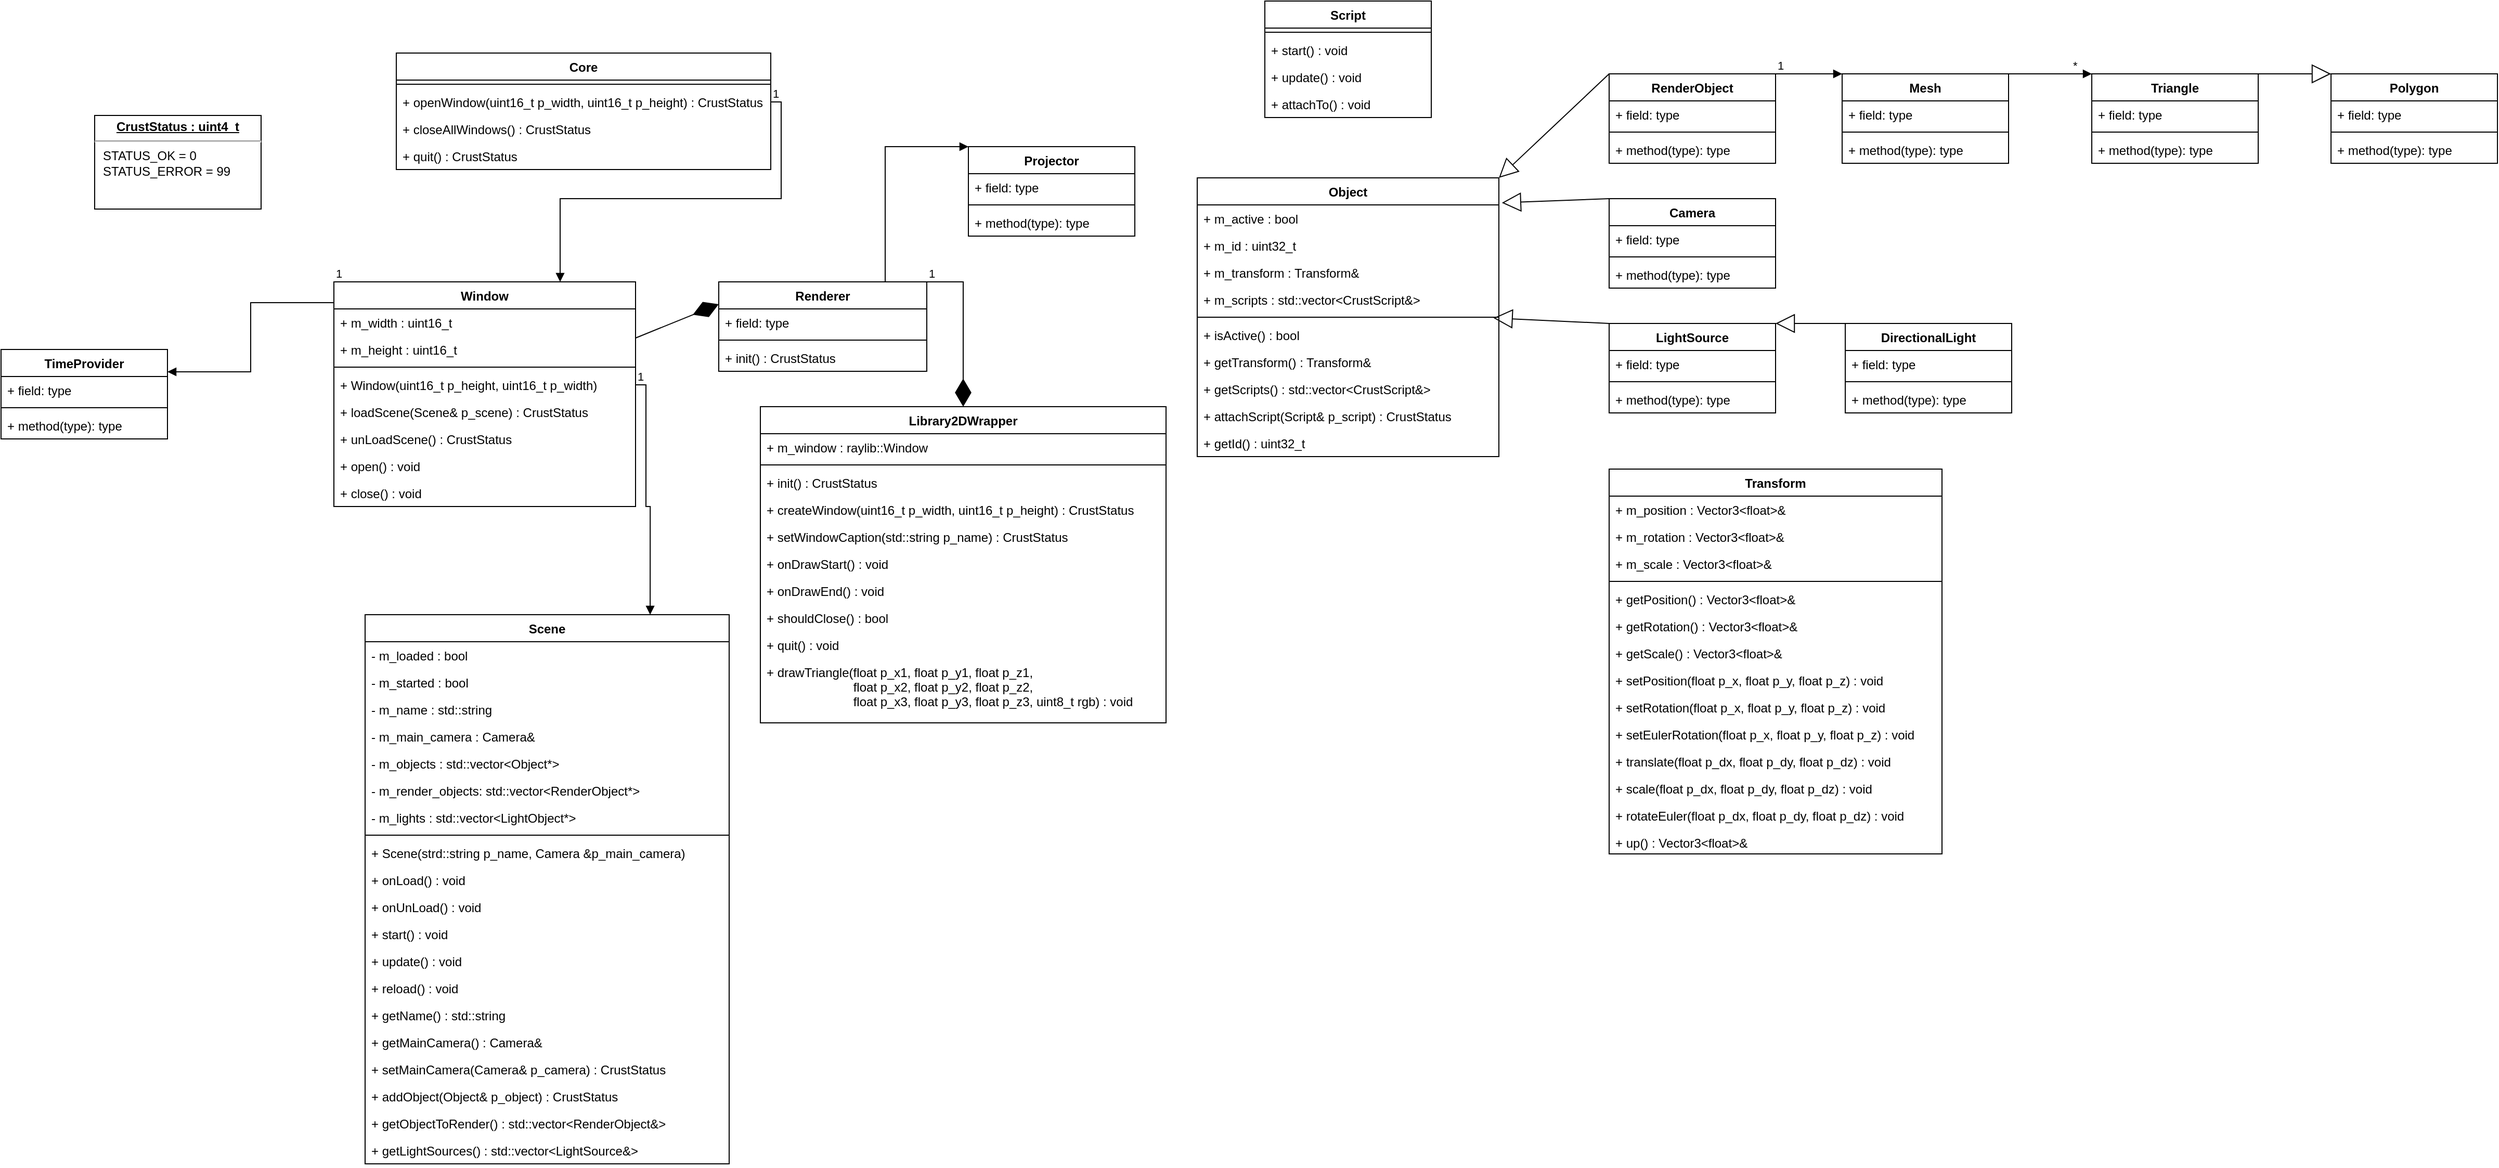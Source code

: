 <mxfile version="16.5.1" type="device"><diagram id="C5RBs43oDa-KdzZeNtuy" name="Page-1"><mxGraphModel dx="3123" dy="2575" grid="1" gridSize="10" guides="1" tooltips="1" connect="1" arrows="1" fold="1" page="1" pageScale="1" pageWidth="827" pageHeight="1169" math="0" shadow="0"><root><mxCell id="WIyWlLk6GJQsqaUBKTNV-0"/><mxCell id="WIyWlLk6GJQsqaUBKTNV-1" parent="WIyWlLk6GJQsqaUBKTNV-0"/><mxCell id="G3lqORirNVpySemwDYNr-0" value="Core" style="swimlane;fontStyle=1;align=center;verticalAlign=top;childLayout=stackLayout;horizontal=1;startSize=26;horizontalStack=0;resizeParent=1;resizeParentMax=0;resizeLast=0;collapsible=1;marginBottom=0;" parent="WIyWlLk6GJQsqaUBKTNV-1" vertex="1"><mxGeometry x="-70" y="-20" width="360" height="112" as="geometry"/></mxCell><mxCell id="G3lqORirNVpySemwDYNr-2" value="" style="line;strokeWidth=1;fillColor=none;align=left;verticalAlign=middle;spacingTop=-1;spacingLeft=3;spacingRight=3;rotatable=0;labelPosition=right;points=[];portConstraint=eastwest;" parent="G3lqORirNVpySemwDYNr-0" vertex="1"><mxGeometry y="26" width="360" height="8" as="geometry"/></mxCell><mxCell id="G3lqORirNVpySemwDYNr-3" value="+ openWindow(uint16_t p_width, uint16_t p_height) : CrustStatus" style="text;strokeColor=none;fillColor=none;align=left;verticalAlign=top;spacingLeft=4;spacingRight=4;overflow=hidden;rotatable=0;points=[[0,0.5],[1,0.5]];portConstraint=eastwest;" parent="G3lqORirNVpySemwDYNr-0" vertex="1"><mxGeometry y="34" width="360" height="26" as="geometry"/></mxCell><mxCell id="G3lqORirNVpySemwDYNr-61" value="+ closeAllWindows() : CrustStatus" style="text;strokeColor=none;fillColor=none;align=left;verticalAlign=top;spacingLeft=4;spacingRight=4;overflow=hidden;rotatable=0;points=[[0,0.5],[1,0.5]];portConstraint=eastwest;" parent="G3lqORirNVpySemwDYNr-0" vertex="1"><mxGeometry y="60" width="360" height="26" as="geometry"/></mxCell><mxCell id="G3lqORirNVpySemwDYNr-62" value="+ quit() : CrustStatus" style="text;strokeColor=none;fillColor=none;align=left;verticalAlign=top;spacingLeft=4;spacingRight=4;overflow=hidden;rotatable=0;points=[[0,0.5],[1,0.5]];portConstraint=eastwest;" parent="G3lqORirNVpySemwDYNr-0" vertex="1"><mxGeometry y="86" width="360" height="26" as="geometry"/></mxCell><mxCell id="G3lqORirNVpySemwDYNr-4" value="Window" style="swimlane;fontStyle=1;align=center;verticalAlign=top;childLayout=stackLayout;horizontal=1;startSize=26;horizontalStack=0;resizeParent=1;resizeParentMax=0;resizeLast=0;collapsible=1;marginBottom=0;" parent="WIyWlLk6GJQsqaUBKTNV-1" vertex="1"><mxGeometry x="-130" y="200" width="290" height="216" as="geometry"/></mxCell><mxCell id="G3lqORirNVpySemwDYNr-5" value="+ m_width : uint16_t&#10;" style="text;strokeColor=none;fillColor=none;align=left;verticalAlign=top;spacingLeft=4;spacingRight=4;overflow=hidden;rotatable=0;points=[[0,0.5],[1,0.5]];portConstraint=eastwest;" parent="G3lqORirNVpySemwDYNr-4" vertex="1"><mxGeometry y="26" width="290" height="26" as="geometry"/></mxCell><mxCell id="G3lqORirNVpySemwDYNr-72" value="+ m_height : uint16_t&#10;" style="text;strokeColor=none;fillColor=none;align=left;verticalAlign=top;spacingLeft=4;spacingRight=4;overflow=hidden;rotatable=0;points=[[0,0.5],[1,0.5]];portConstraint=eastwest;" parent="G3lqORirNVpySemwDYNr-4" vertex="1"><mxGeometry y="52" width="290" height="26" as="geometry"/></mxCell><mxCell id="G3lqORirNVpySemwDYNr-6" value="" style="line;strokeWidth=1;fillColor=none;align=left;verticalAlign=middle;spacingTop=-1;spacingLeft=3;spacingRight=3;rotatable=0;labelPosition=right;points=[];portConstraint=eastwest;" parent="G3lqORirNVpySemwDYNr-4" vertex="1"><mxGeometry y="78" width="290" height="8" as="geometry"/></mxCell><mxCell id="G3lqORirNVpySemwDYNr-7" value="+ Window(uint16_t p_height, uint16_t p_width) " style="text;strokeColor=none;fillColor=none;align=left;verticalAlign=top;spacingLeft=4;spacingRight=4;overflow=hidden;rotatable=0;points=[[0,0.5],[1,0.5]];portConstraint=eastwest;" parent="G3lqORirNVpySemwDYNr-4" vertex="1"><mxGeometry y="86" width="290" height="26" as="geometry"/></mxCell><mxCell id="G3lqORirNVpySemwDYNr-68" value="+ loadScene(Scene&amp; p_scene) : CrustStatus" style="text;strokeColor=none;fillColor=none;align=left;verticalAlign=top;spacingLeft=4;spacingRight=4;overflow=hidden;rotatable=0;points=[[0,0.5],[1,0.5]];portConstraint=eastwest;" parent="G3lqORirNVpySemwDYNr-4" vertex="1"><mxGeometry y="112" width="290" height="26" as="geometry"/></mxCell><mxCell id="G3lqORirNVpySemwDYNr-71" value="+ unLoadScene() : CrustStatus" style="text;strokeColor=none;fillColor=none;align=left;verticalAlign=top;spacingLeft=4;spacingRight=4;overflow=hidden;rotatable=0;points=[[0,0.5],[1,0.5]];portConstraint=eastwest;" parent="G3lqORirNVpySemwDYNr-4" vertex="1"><mxGeometry y="138" width="290" height="26" as="geometry"/></mxCell><mxCell id="G3lqORirNVpySemwDYNr-69" value="+ open() : void" style="text;strokeColor=none;fillColor=none;align=left;verticalAlign=top;spacingLeft=4;spacingRight=4;overflow=hidden;rotatable=0;points=[[0,0.5],[1,0.5]];portConstraint=eastwest;" parent="G3lqORirNVpySemwDYNr-4" vertex="1"><mxGeometry y="164" width="290" height="26" as="geometry"/></mxCell><mxCell id="G3lqORirNVpySemwDYNr-70" value="+ close() : void" style="text;strokeColor=none;fillColor=none;align=left;verticalAlign=top;spacingLeft=4;spacingRight=4;overflow=hidden;rotatable=0;points=[[0,0.5],[1,0.5]];portConstraint=eastwest;" parent="G3lqORirNVpySemwDYNr-4" vertex="1"><mxGeometry y="190" width="290" height="26" as="geometry"/></mxCell><mxCell id="G3lqORirNVpySemwDYNr-8" value="Renderer" style="swimlane;fontStyle=1;align=center;verticalAlign=top;childLayout=stackLayout;horizontal=1;startSize=26;horizontalStack=0;resizeParent=1;resizeParentMax=0;resizeLast=0;collapsible=1;marginBottom=0;" parent="WIyWlLk6GJQsqaUBKTNV-1" vertex="1"><mxGeometry x="240" y="200" width="200" height="86" as="geometry"/></mxCell><mxCell id="G3lqORirNVpySemwDYNr-13" value="+ field: type" style="text;strokeColor=none;fillColor=none;align=left;verticalAlign=top;spacingLeft=4;spacingRight=4;overflow=hidden;rotatable=0;points=[[0,0.5],[1,0.5]];portConstraint=eastwest;" parent="G3lqORirNVpySemwDYNr-8" vertex="1"><mxGeometry y="26" width="200" height="26" as="geometry"/></mxCell><mxCell id="G3lqORirNVpySemwDYNr-10" value="" style="line;strokeWidth=1;fillColor=none;align=left;verticalAlign=middle;spacingTop=-1;spacingLeft=3;spacingRight=3;rotatable=0;labelPosition=right;points=[];portConstraint=eastwest;" parent="G3lqORirNVpySemwDYNr-8" vertex="1"><mxGeometry y="52" width="200" height="8" as="geometry"/></mxCell><mxCell id="G3lqORirNVpySemwDYNr-11" value="+ init() : CrustStatus" style="text;strokeColor=none;fillColor=none;align=left;verticalAlign=top;spacingLeft=4;spacingRight=4;overflow=hidden;rotatable=0;points=[[0,0.5],[1,0.5]];portConstraint=eastwest;" parent="G3lqORirNVpySemwDYNr-8" vertex="1"><mxGeometry y="60" width="200" height="26" as="geometry"/></mxCell><mxCell id="G3lqORirNVpySemwDYNr-12" value="Library2DWrapper" style="swimlane;fontStyle=1;align=center;verticalAlign=top;childLayout=stackLayout;horizontal=1;startSize=26;horizontalStack=0;resizeParent=1;resizeParentMax=0;resizeLast=0;collapsible=1;marginBottom=0;" parent="WIyWlLk6GJQsqaUBKTNV-1" vertex="1"><mxGeometry x="280" y="320" width="390" height="304" as="geometry"/></mxCell><mxCell id="G3lqORirNVpySemwDYNr-9" value="+ m_window : raylib::Window" style="text;strokeColor=none;fillColor=none;align=left;verticalAlign=top;spacingLeft=4;spacingRight=4;overflow=hidden;rotatable=0;points=[[0,0.5],[1,0.5]];portConstraint=eastwest;" parent="G3lqORirNVpySemwDYNr-12" vertex="1"><mxGeometry y="26" width="390" height="26" as="geometry"/></mxCell><mxCell id="G3lqORirNVpySemwDYNr-14" value="" style="line;strokeWidth=1;fillColor=none;align=left;verticalAlign=middle;spacingTop=-1;spacingLeft=3;spacingRight=3;rotatable=0;labelPosition=right;points=[];portConstraint=eastwest;" parent="G3lqORirNVpySemwDYNr-12" vertex="1"><mxGeometry y="52" width="390" height="8" as="geometry"/></mxCell><mxCell id="G3lqORirNVpySemwDYNr-119" value="+ init() : CrustStatus" style="text;strokeColor=none;fillColor=none;align=left;verticalAlign=top;spacingLeft=4;spacingRight=4;overflow=hidden;rotatable=0;points=[[0,0.5],[1,0.5]];portConstraint=eastwest;" parent="G3lqORirNVpySemwDYNr-12" vertex="1"><mxGeometry y="60" width="390" height="26" as="geometry"/></mxCell><mxCell id="G3lqORirNVpySemwDYNr-120" value="+ createWindow(uint16_t p_width, uint16_t p_height) : CrustStatus" style="text;strokeColor=none;fillColor=none;align=left;verticalAlign=top;spacingLeft=4;spacingRight=4;overflow=hidden;rotatable=0;points=[[0,0.5],[1,0.5]];portConstraint=eastwest;" parent="G3lqORirNVpySemwDYNr-12" vertex="1"><mxGeometry y="86" width="390" height="26" as="geometry"/></mxCell><mxCell id="G3lqORirNVpySemwDYNr-121" value="+ setWindowCaption(std::string p_name) : CrustStatus" style="text;strokeColor=none;fillColor=none;align=left;verticalAlign=top;spacingLeft=4;spacingRight=4;overflow=hidden;rotatable=0;points=[[0,0.5],[1,0.5]];portConstraint=eastwest;" parent="G3lqORirNVpySemwDYNr-12" vertex="1"><mxGeometry y="112" width="390" height="26" as="geometry"/></mxCell><mxCell id="G3lqORirNVpySemwDYNr-123" value="+ onDrawStart() : void" style="text;strokeColor=none;fillColor=none;align=left;verticalAlign=top;spacingLeft=4;spacingRight=4;overflow=hidden;rotatable=0;points=[[0,0.5],[1,0.5]];portConstraint=eastwest;" parent="G3lqORirNVpySemwDYNr-12" vertex="1"><mxGeometry y="138" width="390" height="26" as="geometry"/></mxCell><mxCell id="G3lqORirNVpySemwDYNr-124" value="+ onDrawEnd() : void" style="text;strokeColor=none;fillColor=none;align=left;verticalAlign=top;spacingLeft=4;spacingRight=4;overflow=hidden;rotatable=0;points=[[0,0.5],[1,0.5]];portConstraint=eastwest;" parent="G3lqORirNVpySemwDYNr-12" vertex="1"><mxGeometry y="164" width="390" height="26" as="geometry"/></mxCell><mxCell id="G3lqORirNVpySemwDYNr-125" value="+ shouldClose() : bool" style="text;strokeColor=none;fillColor=none;align=left;verticalAlign=top;spacingLeft=4;spacingRight=4;overflow=hidden;rotatable=0;points=[[0,0.5],[1,0.5]];portConstraint=eastwest;" parent="G3lqORirNVpySemwDYNr-12" vertex="1"><mxGeometry y="190" width="390" height="26" as="geometry"/></mxCell><mxCell id="G3lqORirNVpySemwDYNr-126" value="+ quit() : void" style="text;strokeColor=none;fillColor=none;align=left;verticalAlign=top;spacingLeft=4;spacingRight=4;overflow=hidden;rotatable=0;points=[[0,0.5],[1,0.5]];portConstraint=eastwest;" parent="G3lqORirNVpySemwDYNr-12" vertex="1"><mxGeometry y="216" width="390" height="26" as="geometry"/></mxCell><mxCell id="G3lqORirNVpySemwDYNr-122" value="+ drawTriangle(float p_x1, float p_y1, float p_z1, &#10;                         float p_x2, float p_y2, float p_z2, &#10;                         float p_x3, float p_y3, float p_z3, uint8_t rgb) : void" style="text;strokeColor=none;fillColor=none;align=left;verticalAlign=top;spacingLeft=4;spacingRight=4;overflow=hidden;rotatable=0;points=[[0,0.5],[1,0.5]];portConstraint=eastwest;" parent="G3lqORirNVpySemwDYNr-12" vertex="1"><mxGeometry y="242" width="390" height="62" as="geometry"/></mxCell><mxCell id="G3lqORirNVpySemwDYNr-16" value="Scene" style="swimlane;fontStyle=1;align=center;verticalAlign=top;childLayout=stackLayout;horizontal=1;startSize=26;horizontalStack=0;resizeParent=1;resizeParentMax=0;resizeLast=0;collapsible=1;marginBottom=0;" parent="WIyWlLk6GJQsqaUBKTNV-1" vertex="1"><mxGeometry x="-100" y="520" width="350" height="528" as="geometry"/></mxCell><mxCell id="G3lqORirNVpySemwDYNr-17" value="- m_loaded : bool&#10;" style="text;strokeColor=none;fillColor=none;align=left;verticalAlign=top;spacingLeft=4;spacingRight=4;overflow=hidden;rotatable=0;points=[[0,0.5],[1,0.5]];portConstraint=eastwest;" parent="G3lqORirNVpySemwDYNr-16" vertex="1"><mxGeometry y="26" width="350" height="26" as="geometry"/></mxCell><mxCell id="G3lqORirNVpySemwDYNr-63" value="- m_started : bool&#10;" style="text;strokeColor=none;fillColor=none;align=left;verticalAlign=top;spacingLeft=4;spacingRight=4;overflow=hidden;rotatable=0;points=[[0,0.5],[1,0.5]];portConstraint=eastwest;" parent="G3lqORirNVpySemwDYNr-16" vertex="1"><mxGeometry y="52" width="350" height="26" as="geometry"/></mxCell><mxCell id="G3lqORirNVpySemwDYNr-81" value="- m_name : std::string" style="text;strokeColor=none;fillColor=none;align=left;verticalAlign=top;spacingLeft=4;spacingRight=4;overflow=hidden;rotatable=0;points=[[0,0.5],[1,0.5]];portConstraint=eastwest;" parent="G3lqORirNVpySemwDYNr-16" vertex="1"><mxGeometry y="78" width="350" height="26" as="geometry"/></mxCell><mxCell id="G3lqORirNVpySemwDYNr-82" value="- m_main_camera : Camera&amp;" style="text;strokeColor=none;fillColor=none;align=left;verticalAlign=top;spacingLeft=4;spacingRight=4;overflow=hidden;rotatable=0;points=[[0,0.5],[1,0.5]];portConstraint=eastwest;" parent="G3lqORirNVpySemwDYNr-16" vertex="1"><mxGeometry y="104" width="350" height="26" as="geometry"/></mxCell><mxCell id="G3lqORirNVpySemwDYNr-65" value="- m_objects : std::vector&lt;Object*&gt;" style="text;strokeColor=none;fillColor=none;align=left;verticalAlign=top;spacingLeft=4;spacingRight=4;overflow=hidden;rotatable=0;points=[[0,0.5],[1,0.5]];portConstraint=eastwest;" parent="G3lqORirNVpySemwDYNr-16" vertex="1"><mxGeometry y="130" width="350" height="26" as="geometry"/></mxCell><mxCell id="G3lqORirNVpySemwDYNr-67" value="- m_render_objects: std::vector&lt;RenderObject*&gt;" style="text;strokeColor=none;fillColor=none;align=left;verticalAlign=top;spacingLeft=4;spacingRight=4;overflow=hidden;rotatable=0;points=[[0,0.5],[1,0.5]];portConstraint=eastwest;" parent="G3lqORirNVpySemwDYNr-16" vertex="1"><mxGeometry y="156" width="350" height="26" as="geometry"/></mxCell><mxCell id="G3lqORirNVpySemwDYNr-66" value="- m_lights : std::vector&lt;LightObject*&gt;" style="text;strokeColor=none;fillColor=none;align=left;verticalAlign=top;spacingLeft=4;spacingRight=4;overflow=hidden;rotatable=0;points=[[0,0.5],[1,0.5]];portConstraint=eastwest;" parent="G3lqORirNVpySemwDYNr-16" vertex="1"><mxGeometry y="182" width="350" height="26" as="geometry"/></mxCell><mxCell id="G3lqORirNVpySemwDYNr-18" value="" style="line;strokeWidth=1;fillColor=none;align=left;verticalAlign=middle;spacingTop=-1;spacingLeft=3;spacingRight=3;rotatable=0;labelPosition=right;points=[];portConstraint=eastwest;" parent="G3lqORirNVpySemwDYNr-16" vertex="1"><mxGeometry y="208" width="350" height="8" as="geometry"/></mxCell><mxCell id="G3lqORirNVpySemwDYNr-19" value="+ Scene(strd::string p_name, Camera &amp;p_main_camera)" style="text;strokeColor=none;fillColor=none;align=left;verticalAlign=top;spacingLeft=4;spacingRight=4;overflow=hidden;rotatable=0;points=[[0,0.5],[1,0.5]];portConstraint=eastwest;" parent="G3lqORirNVpySemwDYNr-16" vertex="1"><mxGeometry y="216" width="350" height="26" as="geometry"/></mxCell><mxCell id="G3lqORirNVpySemwDYNr-83" value="+ onLoad() : void" style="text;strokeColor=none;fillColor=none;align=left;verticalAlign=top;spacingLeft=4;spacingRight=4;overflow=hidden;rotatable=0;points=[[0,0.5],[1,0.5]];portConstraint=eastwest;" parent="G3lqORirNVpySemwDYNr-16" vertex="1"><mxGeometry y="242" width="350" height="26" as="geometry"/></mxCell><mxCell id="G3lqORirNVpySemwDYNr-85" value="+ onUnLoad() : void" style="text;strokeColor=none;fillColor=none;align=left;verticalAlign=top;spacingLeft=4;spacingRight=4;overflow=hidden;rotatable=0;points=[[0,0.5],[1,0.5]];portConstraint=eastwest;" parent="G3lqORirNVpySemwDYNr-16" vertex="1"><mxGeometry y="268" width="350" height="26" as="geometry"/></mxCell><mxCell id="G3lqORirNVpySemwDYNr-84" value="+ start() : void" style="text;strokeColor=none;fillColor=none;align=left;verticalAlign=top;spacingLeft=4;spacingRight=4;overflow=hidden;rotatable=0;points=[[0,0.5],[1,0.5]];portConstraint=eastwest;" parent="G3lqORirNVpySemwDYNr-16" vertex="1"><mxGeometry y="294" width="350" height="26" as="geometry"/></mxCell><mxCell id="G3lqORirNVpySemwDYNr-88" value="+ update() : void" style="text;strokeColor=none;fillColor=none;align=left;verticalAlign=top;spacingLeft=4;spacingRight=4;overflow=hidden;rotatable=0;points=[[0,0.5],[1,0.5]];portConstraint=eastwest;" parent="G3lqORirNVpySemwDYNr-16" vertex="1"><mxGeometry y="320" width="350" height="26" as="geometry"/></mxCell><mxCell id="G3lqORirNVpySemwDYNr-86" value="+ reload() : void" style="text;strokeColor=none;fillColor=none;align=left;verticalAlign=top;spacingLeft=4;spacingRight=4;overflow=hidden;rotatable=0;points=[[0,0.5],[1,0.5]];portConstraint=eastwest;" parent="G3lqORirNVpySemwDYNr-16" vertex="1"><mxGeometry y="346" width="350" height="26" as="geometry"/></mxCell><mxCell id="G3lqORirNVpySemwDYNr-93" value="+ getName() : std::string" style="text;strokeColor=none;fillColor=none;align=left;verticalAlign=top;spacingLeft=4;spacingRight=4;overflow=hidden;rotatable=0;points=[[0,0.5],[1,0.5]];portConstraint=eastwest;" parent="G3lqORirNVpySemwDYNr-16" vertex="1"><mxGeometry y="372" width="350" height="26" as="geometry"/></mxCell><mxCell id="G3lqORirNVpySemwDYNr-87" value="+ getMainCamera() : Camera&amp;" style="text;strokeColor=none;fillColor=none;align=left;verticalAlign=top;spacingLeft=4;spacingRight=4;overflow=hidden;rotatable=0;points=[[0,0.5],[1,0.5]];portConstraint=eastwest;" parent="G3lqORirNVpySemwDYNr-16" vertex="1"><mxGeometry y="398" width="350" height="26" as="geometry"/></mxCell><mxCell id="G3lqORirNVpySemwDYNr-89" value="+ setMainCamera(Camera&amp; p_camera) : CrustStatus" style="text;strokeColor=none;fillColor=none;align=left;verticalAlign=top;spacingLeft=4;spacingRight=4;overflow=hidden;rotatable=0;points=[[0,0.5],[1,0.5]];portConstraint=eastwest;" parent="G3lqORirNVpySemwDYNr-16" vertex="1"><mxGeometry y="424" width="350" height="26" as="geometry"/></mxCell><mxCell id="G3lqORirNVpySemwDYNr-90" value="+ addObject(Object&amp; p_object) : CrustStatus" style="text;strokeColor=none;fillColor=none;align=left;verticalAlign=top;spacingLeft=4;spacingRight=4;overflow=hidden;rotatable=0;points=[[0,0.5],[1,0.5]];portConstraint=eastwest;" parent="G3lqORirNVpySemwDYNr-16" vertex="1"><mxGeometry y="450" width="350" height="26" as="geometry"/></mxCell><mxCell id="G3lqORirNVpySemwDYNr-91" value="+ getObjectToRender() : std::vector&lt;RenderObject&amp;&gt;" style="text;strokeColor=none;fillColor=none;align=left;verticalAlign=top;spacingLeft=4;spacingRight=4;overflow=hidden;rotatable=0;points=[[0,0.5],[1,0.5]];portConstraint=eastwest;" parent="G3lqORirNVpySemwDYNr-16" vertex="1"><mxGeometry y="476" width="350" height="26" as="geometry"/></mxCell><mxCell id="G3lqORirNVpySemwDYNr-92" value="+ getLightSources() : std::vector&lt;LightSource&amp;&gt;" style="text;strokeColor=none;fillColor=none;align=left;verticalAlign=top;spacingLeft=4;spacingRight=4;overflow=hidden;rotatable=0;points=[[0,0.5],[1,0.5]];portConstraint=eastwest;" parent="G3lqORirNVpySemwDYNr-16" vertex="1"><mxGeometry y="502" width="350" height="26" as="geometry"/></mxCell><mxCell id="G3lqORirNVpySemwDYNr-20" value="Object" style="swimlane;fontStyle=1;align=center;verticalAlign=top;childLayout=stackLayout;horizontal=1;startSize=26;horizontalStack=0;resizeParent=1;resizeParentMax=0;resizeLast=0;collapsible=1;marginBottom=0;" parent="WIyWlLk6GJQsqaUBKTNV-1" vertex="1"><mxGeometry x="700" y="100" width="290" height="268" as="geometry"/></mxCell><mxCell id="G3lqORirNVpySemwDYNr-21" value="+ m_active : bool" style="text;strokeColor=none;fillColor=none;align=left;verticalAlign=top;spacingLeft=4;spacingRight=4;overflow=hidden;rotatable=0;points=[[0,0.5],[1,0.5]];portConstraint=eastwest;" parent="G3lqORirNVpySemwDYNr-20" vertex="1"><mxGeometry y="26" width="290" height="26" as="geometry"/></mxCell><mxCell id="G3lqORirNVpySemwDYNr-114" value="+ m_id : uint32_t" style="text;strokeColor=none;fillColor=none;align=left;verticalAlign=top;spacingLeft=4;spacingRight=4;overflow=hidden;rotatable=0;points=[[0,0.5],[1,0.5]];portConstraint=eastwest;" parent="G3lqORirNVpySemwDYNr-20" vertex="1"><mxGeometry y="52" width="290" height="26" as="geometry"/></mxCell><mxCell id="G3lqORirNVpySemwDYNr-112" value="+ m_transform : Transform&amp;" style="text;strokeColor=none;fillColor=none;align=left;verticalAlign=top;spacingLeft=4;spacingRight=4;overflow=hidden;rotatable=0;points=[[0,0.5],[1,0.5]];portConstraint=eastwest;" parent="G3lqORirNVpySemwDYNr-20" vertex="1"><mxGeometry y="78" width="290" height="26" as="geometry"/></mxCell><mxCell id="G3lqORirNVpySemwDYNr-113" value="+ m_scripts : std::vector&lt;CrustScript&amp;&gt;" style="text;strokeColor=none;fillColor=none;align=left;verticalAlign=top;spacingLeft=4;spacingRight=4;overflow=hidden;rotatable=0;points=[[0,0.5],[1,0.5]];portConstraint=eastwest;" parent="G3lqORirNVpySemwDYNr-20" vertex="1"><mxGeometry y="104" width="290" height="26" as="geometry"/></mxCell><mxCell id="G3lqORirNVpySemwDYNr-22" value="" style="line;strokeWidth=1;fillColor=none;align=left;verticalAlign=middle;spacingTop=-1;spacingLeft=3;spacingRight=3;rotatable=0;labelPosition=right;points=[];portConstraint=eastwest;" parent="G3lqORirNVpySemwDYNr-20" vertex="1"><mxGeometry y="130" width="290" height="8" as="geometry"/></mxCell><mxCell id="G3lqORirNVpySemwDYNr-23" value="+ isActive() : bool&#10;" style="text;strokeColor=none;fillColor=none;align=left;verticalAlign=top;spacingLeft=4;spacingRight=4;overflow=hidden;rotatable=0;points=[[0,0.5],[1,0.5]];portConstraint=eastwest;" parent="G3lqORirNVpySemwDYNr-20" vertex="1"><mxGeometry y="138" width="290" height="26" as="geometry"/></mxCell><mxCell id="G3lqORirNVpySemwDYNr-115" value="+ getTransform() : Transform&amp;" style="text;strokeColor=none;fillColor=none;align=left;verticalAlign=top;spacingLeft=4;spacingRight=4;overflow=hidden;rotatable=0;points=[[0,0.5],[1,0.5]];portConstraint=eastwest;" parent="G3lqORirNVpySemwDYNr-20" vertex="1"><mxGeometry y="164" width="290" height="26" as="geometry"/></mxCell><mxCell id="G3lqORirNVpySemwDYNr-116" value="+ getScripts() : std::vector&lt;CrustScript&amp;&gt;" style="text;strokeColor=none;fillColor=none;align=left;verticalAlign=top;spacingLeft=4;spacingRight=4;overflow=hidden;rotatable=0;points=[[0,0.5],[1,0.5]];portConstraint=eastwest;" parent="G3lqORirNVpySemwDYNr-20" vertex="1"><mxGeometry y="190" width="290" height="26" as="geometry"/></mxCell><mxCell id="G3lqORirNVpySemwDYNr-117" value="+ attachScript(Script&amp; p_script) : CrustStatus" style="text;strokeColor=none;fillColor=none;align=left;verticalAlign=top;spacingLeft=4;spacingRight=4;overflow=hidden;rotatable=0;points=[[0,0.5],[1,0.5]];portConstraint=eastwest;" parent="G3lqORirNVpySemwDYNr-20" vertex="1"><mxGeometry y="216" width="290" height="26" as="geometry"/></mxCell><mxCell id="G3lqORirNVpySemwDYNr-118" value="+ getId() : uint32_t" style="text;strokeColor=none;fillColor=none;align=left;verticalAlign=top;spacingLeft=4;spacingRight=4;overflow=hidden;rotatable=0;points=[[0,0.5],[1,0.5]];portConstraint=eastwest;" parent="G3lqORirNVpySemwDYNr-20" vertex="1"><mxGeometry y="242" width="290" height="26" as="geometry"/></mxCell><mxCell id="G3lqORirNVpySemwDYNr-24" value="RenderObject" style="swimlane;fontStyle=1;align=center;verticalAlign=top;childLayout=stackLayout;horizontal=1;startSize=26;horizontalStack=0;resizeParent=1;resizeParentMax=0;resizeLast=0;collapsible=1;marginBottom=0;" parent="WIyWlLk6GJQsqaUBKTNV-1" vertex="1"><mxGeometry x="1096" width="160" height="86" as="geometry"/></mxCell><mxCell id="G3lqORirNVpySemwDYNr-25" value="+ field: type" style="text;strokeColor=none;fillColor=none;align=left;verticalAlign=top;spacingLeft=4;spacingRight=4;overflow=hidden;rotatable=0;points=[[0,0.5],[1,0.5]];portConstraint=eastwest;" parent="G3lqORirNVpySemwDYNr-24" vertex="1"><mxGeometry y="26" width="160" height="26" as="geometry"/></mxCell><mxCell id="G3lqORirNVpySemwDYNr-26" value="" style="line;strokeWidth=1;fillColor=none;align=left;verticalAlign=middle;spacingTop=-1;spacingLeft=3;spacingRight=3;rotatable=0;labelPosition=right;points=[];portConstraint=eastwest;" parent="G3lqORirNVpySemwDYNr-24" vertex="1"><mxGeometry y="52" width="160" height="8" as="geometry"/></mxCell><mxCell id="G3lqORirNVpySemwDYNr-27" value="+ method(type): type" style="text;strokeColor=none;fillColor=none;align=left;verticalAlign=top;spacingLeft=4;spacingRight=4;overflow=hidden;rotatable=0;points=[[0,0.5],[1,0.5]];portConstraint=eastwest;" parent="G3lqORirNVpySemwDYNr-24" vertex="1"><mxGeometry y="60" width="160" height="26" as="geometry"/></mxCell><mxCell id="G3lqORirNVpySemwDYNr-28" value="Camera" style="swimlane;fontStyle=1;align=center;verticalAlign=top;childLayout=stackLayout;horizontal=1;startSize=26;horizontalStack=0;resizeParent=1;resizeParentMax=0;resizeLast=0;collapsible=1;marginBottom=0;" parent="WIyWlLk6GJQsqaUBKTNV-1" vertex="1"><mxGeometry x="1096" y="120" width="160" height="86" as="geometry"/></mxCell><mxCell id="G3lqORirNVpySemwDYNr-29" value="+ field: type" style="text;strokeColor=none;fillColor=none;align=left;verticalAlign=top;spacingLeft=4;spacingRight=4;overflow=hidden;rotatable=0;points=[[0,0.5],[1,0.5]];portConstraint=eastwest;" parent="G3lqORirNVpySemwDYNr-28" vertex="1"><mxGeometry y="26" width="160" height="26" as="geometry"/></mxCell><mxCell id="G3lqORirNVpySemwDYNr-30" value="" style="line;strokeWidth=1;fillColor=none;align=left;verticalAlign=middle;spacingTop=-1;spacingLeft=3;spacingRight=3;rotatable=0;labelPosition=right;points=[];portConstraint=eastwest;" parent="G3lqORirNVpySemwDYNr-28" vertex="1"><mxGeometry y="52" width="160" height="8" as="geometry"/></mxCell><mxCell id="G3lqORirNVpySemwDYNr-31" value="+ method(type): type" style="text;strokeColor=none;fillColor=none;align=left;verticalAlign=top;spacingLeft=4;spacingRight=4;overflow=hidden;rotatable=0;points=[[0,0.5],[1,0.5]];portConstraint=eastwest;" parent="G3lqORirNVpySemwDYNr-28" vertex="1"><mxGeometry y="60" width="160" height="26" as="geometry"/></mxCell><mxCell id="G3lqORirNVpySemwDYNr-32" value="LightSource" style="swimlane;fontStyle=1;align=center;verticalAlign=top;childLayout=stackLayout;horizontal=1;startSize=26;horizontalStack=0;resizeParent=1;resizeParentMax=0;resizeLast=0;collapsible=1;marginBottom=0;" parent="WIyWlLk6GJQsqaUBKTNV-1" vertex="1"><mxGeometry x="1096" y="240" width="160" height="86" as="geometry"/></mxCell><mxCell id="G3lqORirNVpySemwDYNr-33" value="+ field: type" style="text;strokeColor=none;fillColor=none;align=left;verticalAlign=top;spacingLeft=4;spacingRight=4;overflow=hidden;rotatable=0;points=[[0,0.5],[1,0.5]];portConstraint=eastwest;" parent="G3lqORirNVpySemwDYNr-32" vertex="1"><mxGeometry y="26" width="160" height="26" as="geometry"/></mxCell><mxCell id="G3lqORirNVpySemwDYNr-34" value="" style="line;strokeWidth=1;fillColor=none;align=left;verticalAlign=middle;spacingTop=-1;spacingLeft=3;spacingRight=3;rotatable=0;labelPosition=right;points=[];portConstraint=eastwest;" parent="G3lqORirNVpySemwDYNr-32" vertex="1"><mxGeometry y="52" width="160" height="8" as="geometry"/></mxCell><mxCell id="G3lqORirNVpySemwDYNr-35" value="+ method(type): type" style="text;strokeColor=none;fillColor=none;align=left;verticalAlign=top;spacingLeft=4;spacingRight=4;overflow=hidden;rotatable=0;points=[[0,0.5],[1,0.5]];portConstraint=eastwest;" parent="G3lqORirNVpySemwDYNr-32" vertex="1"><mxGeometry y="60" width="160" height="26" as="geometry"/></mxCell><mxCell id="G3lqORirNVpySemwDYNr-36" value="DirectionalLight" style="swimlane;fontStyle=1;align=center;verticalAlign=top;childLayout=stackLayout;horizontal=1;startSize=26;horizontalStack=0;resizeParent=1;resizeParentMax=0;resizeLast=0;collapsible=1;marginBottom=0;" parent="WIyWlLk6GJQsqaUBKTNV-1" vertex="1"><mxGeometry x="1323" y="240" width="160" height="86" as="geometry"/></mxCell><mxCell id="G3lqORirNVpySemwDYNr-37" value="+ field: type" style="text;strokeColor=none;fillColor=none;align=left;verticalAlign=top;spacingLeft=4;spacingRight=4;overflow=hidden;rotatable=0;points=[[0,0.5],[1,0.5]];portConstraint=eastwest;" parent="G3lqORirNVpySemwDYNr-36" vertex="1"><mxGeometry y="26" width="160" height="26" as="geometry"/></mxCell><mxCell id="G3lqORirNVpySemwDYNr-38" value="" style="line;strokeWidth=1;fillColor=none;align=left;verticalAlign=middle;spacingTop=-1;spacingLeft=3;spacingRight=3;rotatable=0;labelPosition=right;points=[];portConstraint=eastwest;" parent="G3lqORirNVpySemwDYNr-36" vertex="1"><mxGeometry y="52" width="160" height="8" as="geometry"/></mxCell><mxCell id="G3lqORirNVpySemwDYNr-39" value="+ method(type): type" style="text;strokeColor=none;fillColor=none;align=left;verticalAlign=top;spacingLeft=4;spacingRight=4;overflow=hidden;rotatable=0;points=[[0,0.5],[1,0.5]];portConstraint=eastwest;" parent="G3lqORirNVpySemwDYNr-36" vertex="1"><mxGeometry y="60" width="160" height="26" as="geometry"/></mxCell><mxCell id="G3lqORirNVpySemwDYNr-40" value="&lt;p style=&quot;margin: 0px ; margin-top: 4px ; text-align: center ; text-decoration: underline&quot;&gt;&lt;b&gt;CrustStatus : uint4_t&lt;/b&gt;&lt;/p&gt;&lt;hr&gt;&lt;p style=&quot;margin: 0px ; margin-left: 8px&quot;&gt;STATUS_OK = 0&lt;/p&gt;&lt;p style=&quot;margin: 0px ; margin-left: 8px&quot;&gt;STATUS_ERROR = 99&lt;/p&gt;" style="verticalAlign=top;align=left;overflow=fill;fontSize=12;fontFamily=Helvetica;html=1;" parent="WIyWlLk6GJQsqaUBKTNV-1" vertex="1"><mxGeometry x="-360" y="40" width="160" height="90" as="geometry"/></mxCell><mxCell id="G3lqORirNVpySemwDYNr-42" value="" style="endArrow=diamondThin;endFill=1;endSize=24;html=1;rounded=0;exitX=1;exitY=0.25;exitDx=0;exitDy=0;entryX=0;entryY=0.25;entryDx=0;entryDy=0;" parent="WIyWlLk6GJQsqaUBKTNV-1" source="G3lqORirNVpySemwDYNr-4" target="G3lqORirNVpySemwDYNr-8" edge="1"><mxGeometry width="160" relative="1" as="geometry"><mxPoint x="200" y="290" as="sourcePoint"/><mxPoint x="360" y="290" as="targetPoint"/></mxGeometry></mxCell><mxCell id="G3lqORirNVpySemwDYNr-44" value="" style="endArrow=block;endFill=1;html=1;edgeStyle=orthogonalEdgeStyle;align=left;verticalAlign=top;rounded=0;exitX=1;exitY=0.5;exitDx=0;exitDy=0;entryX=0.783;entryY=0;entryDx=0;entryDy=0;entryPerimeter=0;" parent="WIyWlLk6GJQsqaUBKTNV-1" source="G3lqORirNVpySemwDYNr-7" target="G3lqORirNVpySemwDYNr-16" edge="1"><mxGeometry x="-1" relative="1" as="geometry"><mxPoint x="200" y="290" as="sourcePoint"/><mxPoint x="360" y="290" as="targetPoint"/><Array as="points"><mxPoint x="170" y="299"/><mxPoint x="170" y="416"/><mxPoint x="174" y="416"/></Array></mxGeometry></mxCell><mxCell id="G3lqORirNVpySemwDYNr-45" value="1" style="edgeLabel;resizable=0;html=1;align=left;verticalAlign=bottom;" parent="G3lqORirNVpySemwDYNr-44" connectable="0" vertex="1"><mxGeometry x="-1" relative="1" as="geometry"/></mxCell><mxCell id="G3lqORirNVpySemwDYNr-46" value="" style="endArrow=block;endFill=1;html=1;edgeStyle=orthogonalEdgeStyle;align=left;verticalAlign=top;rounded=0;exitX=1;exitY=0.5;exitDx=0;exitDy=0;entryX=0.75;entryY=0;entryDx=0;entryDy=0;" parent="WIyWlLk6GJQsqaUBKTNV-1" source="G3lqORirNVpySemwDYNr-3" target="G3lqORirNVpySemwDYNr-4" edge="1"><mxGeometry x="-1" relative="1" as="geometry"><mxPoint x="170" y="283.0" as="sourcePoint"/><mxPoint x="190" y="414" as="targetPoint"/></mxGeometry></mxCell><mxCell id="G3lqORirNVpySemwDYNr-47" value="1" style="edgeLabel;resizable=0;html=1;align=left;verticalAlign=bottom;" parent="G3lqORirNVpySemwDYNr-46" connectable="0" vertex="1"><mxGeometry x="-1" relative="1" as="geometry"/></mxCell><mxCell id="G3lqORirNVpySemwDYNr-50" value="" style="endArrow=block;endSize=16;endFill=0;html=1;rounded=0;entryX=1;entryY=0;entryDx=0;entryDy=0;exitX=0;exitY=0;exitDx=0;exitDy=0;" parent="WIyWlLk6GJQsqaUBKTNV-1" source="G3lqORirNVpySemwDYNr-24" target="G3lqORirNVpySemwDYNr-20" edge="1"><mxGeometry width="160" relative="1" as="geometry"><mxPoint x="986" y="210" as="sourcePoint"/><mxPoint x="1146" y="210" as="targetPoint"/></mxGeometry></mxCell><mxCell id="G3lqORirNVpySemwDYNr-51" value="" style="endArrow=block;endSize=16;endFill=0;html=1;rounded=0;entryX=1.01;entryY=-0.077;entryDx=0;entryDy=0;exitX=0;exitY=0;exitDx=0;exitDy=0;entryPerimeter=0;" parent="WIyWlLk6GJQsqaUBKTNV-1" source="G3lqORirNVpySemwDYNr-28" target="G3lqORirNVpySemwDYNr-21" edge="1"><mxGeometry width="160" relative="1" as="geometry"><mxPoint x="1106" y="10" as="sourcePoint"/><mxPoint x="986" y="10" as="targetPoint"/></mxGeometry></mxCell><mxCell id="G3lqORirNVpySemwDYNr-52" value="" style="endArrow=block;endSize=16;endFill=0;html=1;rounded=0;entryX=0.982;entryY=-0.126;entryDx=0;entryDy=0;exitX=0;exitY=0;exitDx=0;exitDy=0;entryPerimeter=0;" parent="WIyWlLk6GJQsqaUBKTNV-1" source="G3lqORirNVpySemwDYNr-32" target="G3lqORirNVpySemwDYNr-23" edge="1"><mxGeometry width="160" relative="1" as="geometry"><mxPoint x="1106" y="130" as="sourcePoint"/><mxPoint x="987.6" y="33.998" as="targetPoint"/></mxGeometry></mxCell><mxCell id="G3lqORirNVpySemwDYNr-53" value="" style="endArrow=block;endSize=16;endFill=0;html=1;rounded=0;entryX=1;entryY=0;entryDx=0;entryDy=0;exitX=0;exitY=0;exitDx=0;exitDy=0;" parent="WIyWlLk6GJQsqaUBKTNV-1" source="G3lqORirNVpySemwDYNr-36" target="G3lqORirNVpySemwDYNr-32" edge="1"><mxGeometry width="160" relative="1" as="geometry"><mxPoint x="1106" y="250" as="sourcePoint"/><mxPoint x="983.12" y="66.724" as="targetPoint"/></mxGeometry></mxCell><mxCell id="G3lqORirNVpySemwDYNr-54" value="Projector" style="swimlane;fontStyle=1;align=center;verticalAlign=top;childLayout=stackLayout;horizontal=1;startSize=26;horizontalStack=0;resizeParent=1;resizeParentMax=0;resizeLast=0;collapsible=1;marginBottom=0;" parent="WIyWlLk6GJQsqaUBKTNV-1" vertex="1"><mxGeometry x="480" y="70" width="160" height="86" as="geometry"/></mxCell><mxCell id="G3lqORirNVpySemwDYNr-55" value="+ field: type" style="text;strokeColor=none;fillColor=none;align=left;verticalAlign=top;spacingLeft=4;spacingRight=4;overflow=hidden;rotatable=0;points=[[0,0.5],[1,0.5]];portConstraint=eastwest;" parent="G3lqORirNVpySemwDYNr-54" vertex="1"><mxGeometry y="26" width="160" height="26" as="geometry"/></mxCell><mxCell id="G3lqORirNVpySemwDYNr-56" value="" style="line;strokeWidth=1;fillColor=none;align=left;verticalAlign=middle;spacingTop=-1;spacingLeft=3;spacingRight=3;rotatable=0;labelPosition=right;points=[];portConstraint=eastwest;" parent="G3lqORirNVpySemwDYNr-54" vertex="1"><mxGeometry y="52" width="160" height="8" as="geometry"/></mxCell><mxCell id="G3lqORirNVpySemwDYNr-57" value="+ method(type): type" style="text;strokeColor=none;fillColor=none;align=left;verticalAlign=top;spacingLeft=4;spacingRight=4;overflow=hidden;rotatable=0;points=[[0,0.5],[1,0.5]];portConstraint=eastwest;" parent="G3lqORirNVpySemwDYNr-54" vertex="1"><mxGeometry y="60" width="160" height="26" as="geometry"/></mxCell><mxCell id="G3lqORirNVpySemwDYNr-59" value="" style="endArrow=block;endFill=1;html=1;edgeStyle=orthogonalEdgeStyle;align=left;verticalAlign=top;rounded=0;exitX=1;exitY=0;exitDx=0;exitDy=0;entryX=0;entryY=0;entryDx=0;entryDy=0;" parent="WIyWlLk6GJQsqaUBKTNV-1" source="G3lqORirNVpySemwDYNr-8" target="G3lqORirNVpySemwDYNr-54" edge="1"><mxGeometry x="-1" relative="1" as="geometry"><mxPoint x="170" y="283" as="sourcePoint"/><mxPoint x="210" y="410.0" as="targetPoint"/><Array as="points"><mxPoint x="400" y="70"/></Array></mxGeometry></mxCell><mxCell id="G3lqORirNVpySemwDYNr-60" value="1" style="edgeLabel;resizable=0;html=1;align=left;verticalAlign=bottom;" parent="G3lqORirNVpySemwDYNr-59" connectable="0" vertex="1"><mxGeometry x="-1" relative="1" as="geometry"/></mxCell><mxCell id="G3lqORirNVpySemwDYNr-75" value="TimeProvider" style="swimlane;fontStyle=1;align=center;verticalAlign=top;childLayout=stackLayout;horizontal=1;startSize=26;horizontalStack=0;resizeParent=1;resizeParentMax=0;resizeLast=0;collapsible=1;marginBottom=0;" parent="WIyWlLk6GJQsqaUBKTNV-1" vertex="1"><mxGeometry x="-450" y="265" width="160" height="86" as="geometry"/></mxCell><mxCell id="G3lqORirNVpySemwDYNr-76" value="+ field: type" style="text;strokeColor=none;fillColor=none;align=left;verticalAlign=top;spacingLeft=4;spacingRight=4;overflow=hidden;rotatable=0;points=[[0,0.5],[1,0.5]];portConstraint=eastwest;" parent="G3lqORirNVpySemwDYNr-75" vertex="1"><mxGeometry y="26" width="160" height="26" as="geometry"/></mxCell><mxCell id="G3lqORirNVpySemwDYNr-77" value="" style="line;strokeWidth=1;fillColor=none;align=left;verticalAlign=middle;spacingTop=-1;spacingLeft=3;spacingRight=3;rotatable=0;labelPosition=right;points=[];portConstraint=eastwest;" parent="G3lqORirNVpySemwDYNr-75" vertex="1"><mxGeometry y="52" width="160" height="8" as="geometry"/></mxCell><mxCell id="G3lqORirNVpySemwDYNr-78" value="+ method(type): type" style="text;strokeColor=none;fillColor=none;align=left;verticalAlign=top;spacingLeft=4;spacingRight=4;overflow=hidden;rotatable=0;points=[[0,0.5],[1,0.5]];portConstraint=eastwest;" parent="G3lqORirNVpySemwDYNr-75" vertex="1"><mxGeometry y="60" width="160" height="26" as="geometry"/></mxCell><mxCell id="G3lqORirNVpySemwDYNr-79" value="" style="endArrow=block;endFill=1;html=1;edgeStyle=orthogonalEdgeStyle;align=left;verticalAlign=top;rounded=0;exitX=0;exitY=0;exitDx=0;exitDy=0;entryX=1;entryY=0.25;entryDx=0;entryDy=0;" parent="WIyWlLk6GJQsqaUBKTNV-1" source="G3lqORirNVpySemwDYNr-4" target="G3lqORirNVpySemwDYNr-75" edge="1"><mxGeometry x="-1" relative="1" as="geometry"><mxPoint x="300.0" y="37.0" as="sourcePoint"/><mxPoint x="97.5" y="210" as="targetPoint"/><Array as="points"><mxPoint x="-130" y="220"/><mxPoint x="-210" y="220"/><mxPoint x="-210" y="287"/></Array></mxGeometry></mxCell><mxCell id="G3lqORirNVpySemwDYNr-80" value="1" style="edgeLabel;resizable=0;html=1;align=left;verticalAlign=bottom;" parent="G3lqORirNVpySemwDYNr-79" connectable="0" vertex="1"><mxGeometry x="-1" relative="1" as="geometry"/></mxCell><mxCell id="G3lqORirNVpySemwDYNr-94" value="Transform" style="swimlane;fontStyle=1;align=center;verticalAlign=top;childLayout=stackLayout;horizontal=1;startSize=26;horizontalStack=0;resizeParent=1;resizeParentMax=0;resizeLast=0;collapsible=1;marginBottom=0;" parent="WIyWlLk6GJQsqaUBKTNV-1" vertex="1"><mxGeometry x="1096" y="380" width="320" height="370" as="geometry"/></mxCell><mxCell id="G3lqORirNVpySemwDYNr-98" value="+ m_position : Vector3&lt;float&gt;&amp;" style="text;strokeColor=none;fillColor=none;align=left;verticalAlign=top;spacingLeft=4;spacingRight=4;overflow=hidden;rotatable=0;points=[[0,0.5],[1,0.5]];portConstraint=eastwest;" parent="G3lqORirNVpySemwDYNr-94" vertex="1"><mxGeometry y="26" width="320" height="26" as="geometry"/></mxCell><mxCell id="G3lqORirNVpySemwDYNr-95" value="+ m_rotation : Vector3&lt;float&gt;&amp;" style="text;strokeColor=none;fillColor=none;align=left;verticalAlign=top;spacingLeft=4;spacingRight=4;overflow=hidden;rotatable=0;points=[[0,0.5],[1,0.5]];portConstraint=eastwest;" parent="G3lqORirNVpySemwDYNr-94" vertex="1"><mxGeometry y="52" width="320" height="26" as="geometry"/></mxCell><mxCell id="G3lqORirNVpySemwDYNr-99" value="+ m_scale : Vector3&lt;float&gt;&amp;" style="text;strokeColor=none;fillColor=none;align=left;verticalAlign=top;spacingLeft=4;spacingRight=4;overflow=hidden;rotatable=0;points=[[0,0.5],[1,0.5]];portConstraint=eastwest;" parent="G3lqORirNVpySemwDYNr-94" vertex="1"><mxGeometry y="78" width="320" height="26" as="geometry"/></mxCell><mxCell id="G3lqORirNVpySemwDYNr-96" value="" style="line;strokeWidth=1;fillColor=none;align=left;verticalAlign=middle;spacingTop=-1;spacingLeft=3;spacingRight=3;rotatable=0;labelPosition=right;points=[];portConstraint=eastwest;" parent="G3lqORirNVpySemwDYNr-94" vertex="1"><mxGeometry y="104" width="320" height="8" as="geometry"/></mxCell><mxCell id="G3lqORirNVpySemwDYNr-97" value="+ getPosition() : Vector3&lt;float&gt;&amp;" style="text;strokeColor=none;fillColor=none;align=left;verticalAlign=top;spacingLeft=4;spacingRight=4;overflow=hidden;rotatable=0;points=[[0,0.5],[1,0.5]];portConstraint=eastwest;" parent="G3lqORirNVpySemwDYNr-94" vertex="1"><mxGeometry y="112" width="320" height="26" as="geometry"/></mxCell><mxCell id="G3lqORirNVpySemwDYNr-105" value="+ getRotation() : Vector3&lt;float&gt;&amp;" style="text;strokeColor=none;fillColor=none;align=left;verticalAlign=top;spacingLeft=4;spacingRight=4;overflow=hidden;rotatable=0;points=[[0,0.5],[1,0.5]];portConstraint=eastwest;" parent="G3lqORirNVpySemwDYNr-94" vertex="1"><mxGeometry y="138" width="320" height="26" as="geometry"/></mxCell><mxCell id="G3lqORirNVpySemwDYNr-102" value="+ getScale() : Vector3&lt;float&gt;&amp;" style="text;strokeColor=none;fillColor=none;align=left;verticalAlign=top;spacingLeft=4;spacingRight=4;overflow=hidden;rotatable=0;points=[[0,0.5],[1,0.5]];portConstraint=eastwest;" parent="G3lqORirNVpySemwDYNr-94" vertex="1"><mxGeometry y="164" width="320" height="26" as="geometry"/></mxCell><mxCell id="G3lqORirNVpySemwDYNr-101" value="+ setPosition(float p_x, float p_y, float p_z) : void" style="text;strokeColor=none;fillColor=none;align=left;verticalAlign=top;spacingLeft=4;spacingRight=4;overflow=hidden;rotatable=0;points=[[0,0.5],[1,0.5]];portConstraint=eastwest;" parent="G3lqORirNVpySemwDYNr-94" vertex="1"><mxGeometry y="190" width="320" height="26" as="geometry"/></mxCell><mxCell id="G3lqORirNVpySemwDYNr-107" value="+ setRotation(float p_x, float p_y, float p_z) : void" style="text;strokeColor=none;fillColor=none;align=left;verticalAlign=top;spacingLeft=4;spacingRight=4;overflow=hidden;rotatable=0;points=[[0,0.5],[1,0.5]];portConstraint=eastwest;" parent="G3lqORirNVpySemwDYNr-94" vertex="1"><mxGeometry y="216" width="320" height="26" as="geometry"/></mxCell><mxCell id="G3lqORirNVpySemwDYNr-108" value="+ setEulerRotation(float p_x, float p_y, float p_z) : void" style="text;strokeColor=none;fillColor=none;align=left;verticalAlign=top;spacingLeft=4;spacingRight=4;overflow=hidden;rotatable=0;points=[[0,0.5],[1,0.5]];portConstraint=eastwest;" parent="G3lqORirNVpySemwDYNr-94" vertex="1"><mxGeometry y="242" width="320" height="26" as="geometry"/></mxCell><mxCell id="G3lqORirNVpySemwDYNr-106" value="+ translate(float p_dx, float p_dy, float p_dz) : void" style="text;strokeColor=none;fillColor=none;align=left;verticalAlign=top;spacingLeft=4;spacingRight=4;overflow=hidden;rotatable=0;points=[[0,0.5],[1,0.5]];portConstraint=eastwest;" parent="G3lqORirNVpySemwDYNr-94" vertex="1"><mxGeometry y="268" width="320" height="26" as="geometry"/></mxCell><mxCell id="G3lqORirNVpySemwDYNr-104" value="+ scale(float p_dx, float p_dy, float p_dz) : void " style="text;strokeColor=none;fillColor=none;align=left;verticalAlign=top;spacingLeft=4;spacingRight=4;overflow=hidden;rotatable=0;points=[[0,0.5],[1,0.5]];portConstraint=eastwest;" parent="G3lqORirNVpySemwDYNr-94" vertex="1"><mxGeometry y="294" width="320" height="26" as="geometry"/></mxCell><mxCell id="G3lqORirNVpySemwDYNr-103" value="+ rotateEuler(float p_dx, float p_dy, float p_dz) : void " style="text;strokeColor=none;fillColor=none;align=left;verticalAlign=top;spacingLeft=4;spacingRight=4;overflow=hidden;rotatable=0;points=[[0,0.5],[1,0.5]];portConstraint=eastwest;" parent="G3lqORirNVpySemwDYNr-94" vertex="1"><mxGeometry y="320" width="320" height="26" as="geometry"/></mxCell><mxCell id="G3lqORirNVpySemwDYNr-109" value="+ up() : Vector3&lt;float&gt;&amp;" style="text;strokeColor=none;fillColor=none;align=left;verticalAlign=top;spacingLeft=4;spacingRight=4;overflow=hidden;rotatable=0;points=[[0,0.5],[1,0.5]];portConstraint=eastwest;" parent="G3lqORirNVpySemwDYNr-94" vertex="1"><mxGeometry y="346" width="320" height="24" as="geometry"/></mxCell><mxCell id="G3lqORirNVpySemwDYNr-128" value="" style="endArrow=diamondThin;endFill=1;endSize=24;html=1;rounded=0;exitX=1;exitY=0;exitDx=0;exitDy=0;entryX=0.5;entryY=0;entryDx=0;entryDy=0;" parent="WIyWlLk6GJQsqaUBKTNV-1" source="G3lqORirNVpySemwDYNr-8" target="G3lqORirNVpySemwDYNr-12" edge="1"><mxGeometry width="160" relative="1" as="geometry"><mxPoint x="170" y="264" as="sourcePoint"/><mxPoint x="250" y="231.5" as="targetPoint"/><Array as="points"><mxPoint x="475" y="200"/></Array></mxGeometry></mxCell><mxCell id="AFhYj18KwFq9IkcI8TKr-0" value="Script" style="swimlane;fontStyle=1;align=center;verticalAlign=top;childLayout=stackLayout;horizontal=1;startSize=26;horizontalStack=0;resizeParent=1;resizeParentMax=0;resizeLast=0;collapsible=1;marginBottom=0;" vertex="1" parent="WIyWlLk6GJQsqaUBKTNV-1"><mxGeometry x="765" y="-70" width="160" height="112" as="geometry"/></mxCell><mxCell id="AFhYj18KwFq9IkcI8TKr-2" value="" style="line;strokeWidth=1;fillColor=none;align=left;verticalAlign=middle;spacingTop=-1;spacingLeft=3;spacingRight=3;rotatable=0;labelPosition=right;points=[];portConstraint=eastwest;" vertex="1" parent="AFhYj18KwFq9IkcI8TKr-0"><mxGeometry y="26" width="160" height="8" as="geometry"/></mxCell><mxCell id="AFhYj18KwFq9IkcI8TKr-3" value="+ start() : void&#10;" style="text;strokeColor=none;fillColor=none;align=left;verticalAlign=top;spacingLeft=4;spacingRight=4;overflow=hidden;rotatable=0;points=[[0,0.5],[1,0.5]];portConstraint=eastwest;" vertex="1" parent="AFhYj18KwFq9IkcI8TKr-0"><mxGeometry y="34" width="160" height="26" as="geometry"/></mxCell><mxCell id="AFhYj18KwFq9IkcI8TKr-4" value="+ update() : void&#10;" style="text;strokeColor=none;fillColor=none;align=left;verticalAlign=top;spacingLeft=4;spacingRight=4;overflow=hidden;rotatable=0;points=[[0,0.5],[1,0.5]];portConstraint=eastwest;" vertex="1" parent="AFhYj18KwFq9IkcI8TKr-0"><mxGeometry y="60" width="160" height="26" as="geometry"/></mxCell><mxCell id="AFhYj18KwFq9IkcI8TKr-5" value="+ attachTo() : void&#10;" style="text;strokeColor=none;fillColor=none;align=left;verticalAlign=top;spacingLeft=4;spacingRight=4;overflow=hidden;rotatable=0;points=[[0,0.5],[1,0.5]];portConstraint=eastwest;" vertex="1" parent="AFhYj18KwFq9IkcI8TKr-0"><mxGeometry y="86" width="160" height="26" as="geometry"/></mxCell><mxCell id="AFhYj18KwFq9IkcI8TKr-6" value="Mesh" style="swimlane;fontStyle=1;align=center;verticalAlign=top;childLayout=stackLayout;horizontal=1;startSize=26;horizontalStack=0;resizeParent=1;resizeParentMax=0;resizeLast=0;collapsible=1;marginBottom=0;" vertex="1" parent="WIyWlLk6GJQsqaUBKTNV-1"><mxGeometry x="1320" width="160" height="86" as="geometry"/></mxCell><mxCell id="AFhYj18KwFq9IkcI8TKr-7" value="+ field: type" style="text;strokeColor=none;fillColor=none;align=left;verticalAlign=top;spacingLeft=4;spacingRight=4;overflow=hidden;rotatable=0;points=[[0,0.5],[1,0.5]];portConstraint=eastwest;" vertex="1" parent="AFhYj18KwFq9IkcI8TKr-6"><mxGeometry y="26" width="160" height="26" as="geometry"/></mxCell><mxCell id="AFhYj18KwFq9IkcI8TKr-8" value="" style="line;strokeWidth=1;fillColor=none;align=left;verticalAlign=middle;spacingTop=-1;spacingLeft=3;spacingRight=3;rotatable=0;labelPosition=right;points=[];portConstraint=eastwest;" vertex="1" parent="AFhYj18KwFq9IkcI8TKr-6"><mxGeometry y="52" width="160" height="8" as="geometry"/></mxCell><mxCell id="AFhYj18KwFq9IkcI8TKr-9" value="+ method(type): type" style="text;strokeColor=none;fillColor=none;align=left;verticalAlign=top;spacingLeft=4;spacingRight=4;overflow=hidden;rotatable=0;points=[[0,0.5],[1,0.5]];portConstraint=eastwest;" vertex="1" parent="AFhYj18KwFq9IkcI8TKr-6"><mxGeometry y="60" width="160" height="26" as="geometry"/></mxCell><mxCell id="AFhYj18KwFq9IkcI8TKr-11" value="" style="endArrow=block;endFill=1;html=1;edgeStyle=orthogonalEdgeStyle;align=left;verticalAlign=top;rounded=0;exitX=1;exitY=0;exitDx=0;exitDy=0;entryX=0;entryY=0;entryDx=0;entryDy=0;" edge="1" parent="WIyWlLk6GJQsqaUBKTNV-1" source="G3lqORirNVpySemwDYNr-24" target="AFhYj18KwFq9IkcI8TKr-6"><mxGeometry x="-1" relative="1" as="geometry"><mxPoint x="450" y="210" as="sourcePoint"/><mxPoint x="490" y="80" as="targetPoint"/><Array as="points"><mxPoint x="1300"/><mxPoint x="1300"/></Array></mxGeometry></mxCell><mxCell id="AFhYj18KwFq9IkcI8TKr-12" value="1" style="edgeLabel;resizable=0;html=1;align=left;verticalAlign=bottom;" connectable="0" vertex="1" parent="AFhYj18KwFq9IkcI8TKr-11"><mxGeometry x="-1" relative="1" as="geometry"/></mxCell><mxCell id="AFhYj18KwFq9IkcI8TKr-13" value="Triangle" style="swimlane;fontStyle=1;align=center;verticalAlign=top;childLayout=stackLayout;horizontal=1;startSize=26;horizontalStack=0;resizeParent=1;resizeParentMax=0;resizeLast=0;collapsible=1;marginBottom=0;" vertex="1" parent="WIyWlLk6GJQsqaUBKTNV-1"><mxGeometry x="1560" width="160" height="86" as="geometry"/></mxCell><mxCell id="AFhYj18KwFq9IkcI8TKr-14" value="+ field: type" style="text;strokeColor=none;fillColor=none;align=left;verticalAlign=top;spacingLeft=4;spacingRight=4;overflow=hidden;rotatable=0;points=[[0,0.5],[1,0.5]];portConstraint=eastwest;" vertex="1" parent="AFhYj18KwFq9IkcI8TKr-13"><mxGeometry y="26" width="160" height="26" as="geometry"/></mxCell><mxCell id="AFhYj18KwFq9IkcI8TKr-15" value="" style="line;strokeWidth=1;fillColor=none;align=left;verticalAlign=middle;spacingTop=-1;spacingLeft=3;spacingRight=3;rotatable=0;labelPosition=right;points=[];portConstraint=eastwest;" vertex="1" parent="AFhYj18KwFq9IkcI8TKr-13"><mxGeometry y="52" width="160" height="8" as="geometry"/></mxCell><mxCell id="AFhYj18KwFq9IkcI8TKr-16" value="+ method(type): type" style="text;strokeColor=none;fillColor=none;align=left;verticalAlign=top;spacingLeft=4;spacingRight=4;overflow=hidden;rotatable=0;points=[[0,0.5],[1,0.5]];portConstraint=eastwest;" vertex="1" parent="AFhYj18KwFq9IkcI8TKr-13"><mxGeometry y="60" width="160" height="26" as="geometry"/></mxCell><mxCell id="AFhYj18KwFq9IkcI8TKr-17" value="Polygon" style="swimlane;fontStyle=1;align=center;verticalAlign=top;childLayout=stackLayout;horizontal=1;startSize=26;horizontalStack=0;resizeParent=1;resizeParentMax=0;resizeLast=0;collapsible=1;marginBottom=0;" vertex="1" parent="WIyWlLk6GJQsqaUBKTNV-1"><mxGeometry x="1790" width="160" height="86" as="geometry"/></mxCell><mxCell id="AFhYj18KwFq9IkcI8TKr-18" value="+ field: type" style="text;strokeColor=none;fillColor=none;align=left;verticalAlign=top;spacingLeft=4;spacingRight=4;overflow=hidden;rotatable=0;points=[[0,0.5],[1,0.5]];portConstraint=eastwest;" vertex="1" parent="AFhYj18KwFq9IkcI8TKr-17"><mxGeometry y="26" width="160" height="26" as="geometry"/></mxCell><mxCell id="AFhYj18KwFq9IkcI8TKr-19" value="" style="line;strokeWidth=1;fillColor=none;align=left;verticalAlign=middle;spacingTop=-1;spacingLeft=3;spacingRight=3;rotatable=0;labelPosition=right;points=[];portConstraint=eastwest;" vertex="1" parent="AFhYj18KwFq9IkcI8TKr-17"><mxGeometry y="52" width="160" height="8" as="geometry"/></mxCell><mxCell id="AFhYj18KwFq9IkcI8TKr-20" value="+ method(type): type" style="text;strokeColor=none;fillColor=none;align=left;verticalAlign=top;spacingLeft=4;spacingRight=4;overflow=hidden;rotatable=0;points=[[0,0.5],[1,0.5]];portConstraint=eastwest;" vertex="1" parent="AFhYj18KwFq9IkcI8TKr-17"><mxGeometry y="60" width="160" height="26" as="geometry"/></mxCell><mxCell id="AFhYj18KwFq9IkcI8TKr-21" value="" style="endArrow=block;endFill=1;html=1;edgeStyle=orthogonalEdgeStyle;align=left;verticalAlign=top;rounded=0;exitX=1;exitY=0;exitDx=0;exitDy=0;entryX=0;entryY=0;entryDx=0;entryDy=0;" edge="1" parent="WIyWlLk6GJQsqaUBKTNV-1" source="AFhYj18KwFq9IkcI8TKr-6" target="AFhYj18KwFq9IkcI8TKr-13"><mxGeometry x="-1" relative="1" as="geometry"><mxPoint x="1266" y="10" as="sourcePoint"/><mxPoint x="1330" y="10" as="targetPoint"/><Array as="points"><mxPoint x="1560"/></Array></mxGeometry></mxCell><mxCell id="AFhYj18KwFq9IkcI8TKr-22" value="*" style="edgeLabel;resizable=0;html=1;align=left;verticalAlign=bottom;" connectable="0" vertex="1" parent="AFhYj18KwFq9IkcI8TKr-21"><mxGeometry x="-1" relative="1" as="geometry"><mxPoint x="60" as="offset"/></mxGeometry></mxCell><mxCell id="AFhYj18KwFq9IkcI8TKr-23" value="" style="endArrow=block;endSize=16;endFill=0;html=1;rounded=0;entryX=0;entryY=0;entryDx=0;entryDy=0;exitX=1;exitY=0;exitDx=0;exitDy=0;" edge="1" parent="WIyWlLk6GJQsqaUBKTNV-1" source="AFhYj18KwFq9IkcI8TKr-13" target="AFhYj18KwFq9IkcI8TKr-17"><mxGeometry width="160" relative="1" as="geometry"><mxPoint x="1106" y="10" as="sourcePoint"/><mxPoint x="1000" y="110" as="targetPoint"/></mxGeometry></mxCell></root></mxGraphModel></diagram></mxfile>